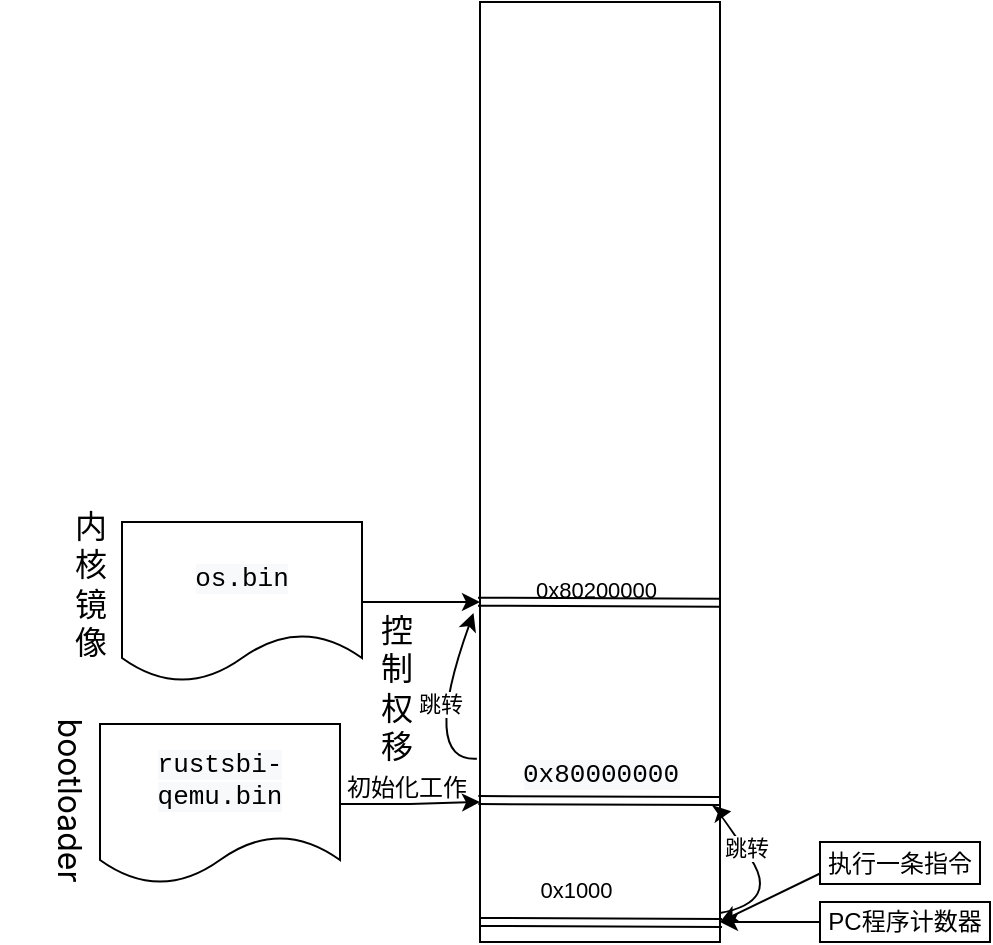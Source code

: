<mxfile version="24.3.0" type="github">
  <diagram name="第 1 页" id="7-k96jfnMAiJ8e-T-u9u">
    <mxGraphModel dx="1002" dy="569" grid="1" gridSize="10" guides="1" tooltips="1" connect="1" arrows="1" fold="1" page="1" pageScale="1" pageWidth="827" pageHeight="1169" math="0" shadow="0">
      <root>
        <mxCell id="0" />
        <mxCell id="1" parent="0" />
        <mxCell id="l_-t8NbUMLtEt77pQAXU-1" value="" style="rounded=0;whiteSpace=wrap;html=1;" vertex="1" parent="1">
          <mxGeometry x="310" y="30" width="120" height="470" as="geometry" />
        </mxCell>
        <mxCell id="l_-t8NbUMLtEt77pQAXU-11" style="edgeStyle=orthogonalEdgeStyle;rounded=0;orthogonalLoop=1;jettySize=auto;html=1;exitX=1;exitY=0.5;exitDx=0;exitDy=0;" edge="1" parent="1" source="l_-t8NbUMLtEt77pQAXU-2">
          <mxGeometry relative="1" as="geometry">
            <mxPoint x="310" y="430" as="targetPoint" />
          </mxGeometry>
        </mxCell>
        <mxCell id="l_-t8NbUMLtEt77pQAXU-2" value="&lt;span style=&quot;font-family: SFMono-Regular, Menlo, Consolas, Monaco, &amp;quot;Liberation Mono&amp;quot;, &amp;quot;Lucida Console&amp;quot;, monospace; font-size: 13px; text-align: start; background-color: rgb(248, 249, 251);&quot;&gt;rustsbi-qemu.bin&lt;/span&gt;" style="shape=document;whiteSpace=wrap;html=1;boundedLbl=1;" vertex="1" parent="1">
          <mxGeometry x="120" y="391" width="120" height="80" as="geometry" />
        </mxCell>
        <mxCell id="l_-t8NbUMLtEt77pQAXU-5" value="" style="shape=link;html=1;rounded=0;exitX=-0.007;exitY=0.849;exitDx=0;exitDy=0;exitPerimeter=0;" edge="1" parent="1" source="l_-t8NbUMLtEt77pQAXU-1">
          <mxGeometry width="100" relative="1" as="geometry">
            <mxPoint x="330" y="429.5" as="sourcePoint" />
            <mxPoint x="430" y="429.5" as="targetPoint" />
          </mxGeometry>
        </mxCell>
        <mxCell id="l_-t8NbUMLtEt77pQAXU-6" value="&lt;code style=&quot;font-family: var(--font-stack--monospace); font-size: var(--font-size--small--2); background: var(--color-inline-code-background); border-radius: 0.2em; padding: 0.1em 0.2em; border: 1px solid var(--color-background-border); text-align: start; text-wrap: wrap;&quot; class=&quot;docutils literal notranslate&quot;&gt;&lt;span class=&quot;pre&quot;&gt;0x80200000&lt;/span&gt;&lt;/code&gt;&lt;span style=&quot;font-family: -apple-system, BlinkMacSystemFont, &amp;quot;Segoe UI&amp;quot;, Helvetica, Arial, sans-serif, &amp;quot;Apple Color Emoji&amp;quot;, &amp;quot;Segoe UI Emoji&amp;quot;; font-size: medium; text-align: start; text-wrap: wrap;&quot;&gt;&amp;nbsp;&lt;/span&gt;" style="edgeLabel;html=1;align=center;verticalAlign=middle;resizable=0;points=[];" vertex="1" connectable="0" parent="l_-t8NbUMLtEt77pQAXU-5">
          <mxGeometry x="0.301" relative="1" as="geometry">
            <mxPoint x="-18" y="-108" as="offset" />
          </mxGeometry>
        </mxCell>
        <mxCell id="l_-t8NbUMLtEt77pQAXU-8" value="&lt;span style=&quot;font-family: -apple-system, BlinkMacSystemFont, &amp;quot;Segoe UI&amp;quot;, Helvetica, Arial, sans-serif, &amp;quot;Apple Color Emoji&amp;quot;, &amp;quot;Segoe UI Emoji&amp;quot;; font-size: medium; text-align: start; text-wrap: wrap; background-color: rgb(255, 255, 255);&quot;&gt;bootloader&amp;nbsp;&lt;/span&gt;" style="text;html=1;align=center;verticalAlign=middle;resizable=0;points=[];autosize=1;strokeColor=none;fillColor=none;rotation=90;" vertex="1" parent="1">
          <mxGeometry x="50" y="416" width="110" height="30" as="geometry" />
        </mxCell>
        <mxCell id="l_-t8NbUMLtEt77pQAXU-19" style="edgeStyle=orthogonalEdgeStyle;rounded=0;orthogonalLoop=1;jettySize=auto;html=1;exitX=1;exitY=0.5;exitDx=0;exitDy=0;" edge="1" parent="1" source="l_-t8NbUMLtEt77pQAXU-12">
          <mxGeometry relative="1" as="geometry">
            <mxPoint x="310" y="330" as="targetPoint" />
          </mxGeometry>
        </mxCell>
        <mxCell id="l_-t8NbUMLtEt77pQAXU-12" value="&lt;span style=&quot;font-family: SFMono-Regular, Menlo, Consolas, Monaco, &amp;quot;Liberation Mono&amp;quot;, &amp;quot;Lucida Console&amp;quot;, monospace; font-size: 13px; text-align: start; background-color: rgb(248, 249, 251);&quot;&gt;os.bin&lt;/span&gt;" style="shape=document;whiteSpace=wrap;html=1;boundedLbl=1;" vertex="1" parent="1">
          <mxGeometry x="131" y="290" width="120" height="80" as="geometry" />
        </mxCell>
        <mxCell id="l_-t8NbUMLtEt77pQAXU-13" value="&lt;div style=&quot;text-align: start;&quot;&gt;&lt;br&gt;&lt;/div&gt;" style="text;html=1;align=center;verticalAlign=middle;resizable=0;points=[];autosize=1;strokeColor=none;fillColor=none;" vertex="1" parent="1">
          <mxGeometry x="125" y="190" width="20" height="30" as="geometry" />
        </mxCell>
        <mxCell id="l_-t8NbUMLtEt77pQAXU-15" value="&lt;span style=&quot;font-family: -apple-system, BlinkMacSystemFont, &amp;quot;Segoe UI&amp;quot;, Helvetica, Arial, sans-serif, &amp;quot;Apple Color Emoji&amp;quot;, &amp;quot;Segoe UI Emoji&amp;quot;; font-size: medium; text-align: start; text-wrap: wrap; background-color: rgb(255, 255, 255);&quot;&gt;内核镜像&lt;/span&gt;" style="text;html=1;align=center;verticalAlign=middle;resizable=0;points=[];autosize=1;strokeColor=none;fillColor=none;" vertex="1" parent="1">
          <mxGeometry x="70" y="306" width="90" height="30" as="geometry" />
        </mxCell>
        <mxCell id="l_-t8NbUMLtEt77pQAXU-16" value="" style="shape=link;html=1;rounded=0;exitX=-0.007;exitY=0.849;exitDx=0;exitDy=0;exitPerimeter=0;" edge="1" parent="1">
          <mxGeometry width="100" relative="1" as="geometry">
            <mxPoint x="309" y="329.83" as="sourcePoint" />
            <mxPoint x="430" y="330.33" as="targetPoint" />
          </mxGeometry>
        </mxCell>
        <mxCell id="l_-t8NbUMLtEt77pQAXU-17" value="&lt;span style=&quot;font-family: SFMono-Regular, Menlo, Consolas, Monaco, &amp;quot;Liberation Mono&amp;quot;, &amp;quot;Lucida Console&amp;quot;, monospace; font-size: 13px; text-align: start; text-wrap: wrap; background-color: rgb(248, 249, 251);&quot;&gt;0x80000000&lt;/span&gt;" style="edgeLabel;html=1;align=center;verticalAlign=middle;resizable=0;points=[];" vertex="1" connectable="0" parent="l_-t8NbUMLtEt77pQAXU-16">
          <mxGeometry x="0.301" relative="1" as="geometry">
            <mxPoint x="-18" y="86" as="offset" />
          </mxGeometry>
        </mxCell>
        <mxCell id="l_-t8NbUMLtEt77pQAXU-20" value="" style="shape=link;html=1;rounded=0;exitX=-0.007;exitY=0.849;exitDx=0;exitDy=0;exitPerimeter=0;" edge="1" parent="1">
          <mxGeometry width="100" relative="1" as="geometry">
            <mxPoint x="310" y="490" as="sourcePoint" />
            <mxPoint x="431" y="490.5" as="targetPoint" />
          </mxGeometry>
        </mxCell>
        <mxCell id="l_-t8NbUMLtEt77pQAXU-21" value="&lt;code style=&quot;font-family: var(--font-stack--monospace); font-size: var(--font-size--small--2); background: var(--color-inline-code-background); border-radius: 0.2em; padding: 0.1em 0.2em; border: 1px solid var(--color-background-border); text-align: left; text-wrap: wrap;&quot; class=&quot;docutils literal notranslate&quot;&gt;&lt;span class=&quot;pre&quot;&gt;0x1000&lt;/span&gt;&lt;/code&gt;&lt;span style=&quot;font-family: -apple-system, BlinkMacSystemFont, &amp;quot;Segoe UI&amp;quot;, Helvetica, Arial, sans-serif, &amp;quot;Apple Color Emoji&amp;quot;, &amp;quot;Segoe UI Emoji&amp;quot;; font-size: medium; text-align: left; text-wrap: wrap;&quot;&gt;&amp;nbsp;&lt;/span&gt;" style="edgeLabel;html=1;align=center;verticalAlign=middle;resizable=0;points=[];" vertex="1" connectable="0" parent="l_-t8NbUMLtEt77pQAXU-20">
          <mxGeometry x="0.301" relative="1" as="geometry">
            <mxPoint x="-29" y="-19" as="offset" />
          </mxGeometry>
        </mxCell>
        <mxCell id="l_-t8NbUMLtEt77pQAXU-22" value="PC程序计数器" style="rounded=0;whiteSpace=wrap;html=1;" vertex="1" parent="1">
          <mxGeometry x="480" y="480" width="85" height="20" as="geometry" />
        </mxCell>
        <mxCell id="l_-t8NbUMLtEt77pQAXU-23" value="" style="endArrow=classic;html=1;rounded=0;exitX=0;exitY=0.5;exitDx=0;exitDy=0;" edge="1" parent="1" source="l_-t8NbUMLtEt77pQAXU-22">
          <mxGeometry width="50" height="50" relative="1" as="geometry">
            <mxPoint x="390" y="500" as="sourcePoint" />
            <mxPoint x="430" y="490" as="targetPoint" />
            <Array as="points" />
          </mxGeometry>
        </mxCell>
        <mxCell id="l_-t8NbUMLtEt77pQAXU-25" value="执行一条指令" style="rounded=0;whiteSpace=wrap;html=1;" vertex="1" parent="1">
          <mxGeometry x="480" y="450" width="80" height="21" as="geometry" />
        </mxCell>
        <mxCell id="l_-t8NbUMLtEt77pQAXU-26" value="" style="endArrow=classic;html=1;rounded=0;exitX=0;exitY=0.75;exitDx=0;exitDy=0;" edge="1" parent="1" source="l_-t8NbUMLtEt77pQAXU-25">
          <mxGeometry width="50" height="50" relative="1" as="geometry">
            <mxPoint x="390" y="500" as="sourcePoint" />
            <mxPoint x="430" y="490" as="targetPoint" />
          </mxGeometry>
        </mxCell>
        <mxCell id="l_-t8NbUMLtEt77pQAXU-28" value="" style="curved=1;endArrow=classic;html=1;rounded=0;entryX=1.047;entryY=0.861;entryDx=0;entryDy=0;entryPerimeter=0;" edge="1" parent="1" target="l_-t8NbUMLtEt77pQAXU-1">
          <mxGeometry width="50" height="50" relative="1" as="geometry">
            <mxPoint x="430" y="485.5" as="sourcePoint" />
            <mxPoint x="480" y="435.5" as="targetPoint" />
            <Array as="points">
              <mxPoint x="460" y="480" />
              <mxPoint x="430" y="435.5" />
            </Array>
          </mxGeometry>
        </mxCell>
        <mxCell id="l_-t8NbUMLtEt77pQAXU-29" value="跳转" style="edgeLabel;html=1;align=center;verticalAlign=middle;resizable=0;points=[];" vertex="1" connectable="0" parent="l_-t8NbUMLtEt77pQAXU-28">
          <mxGeometry x="0.387" y="-1" relative="1" as="geometry">
            <mxPoint as="offset" />
          </mxGeometry>
        </mxCell>
        <mxCell id="l_-t8NbUMLtEt77pQAXU-30" value="初始化工作" style="text;html=1;align=center;verticalAlign=middle;resizable=0;points=[];autosize=1;strokeColor=none;fillColor=none;" vertex="1" parent="1">
          <mxGeometry x="233" y="408" width="80" height="30" as="geometry" />
        </mxCell>
        <mxCell id="l_-t8NbUMLtEt77pQAXU-31" value="" style="curved=1;endArrow=classic;html=1;rounded=0;entryX=-0.027;entryY=0.65;entryDx=0;entryDy=0;entryPerimeter=0;exitX=-0.013;exitY=0.805;exitDx=0;exitDy=0;exitPerimeter=0;" edge="1" parent="1" source="l_-t8NbUMLtEt77pQAXU-1" target="l_-t8NbUMLtEt77pQAXU-1">
          <mxGeometry width="50" height="50" relative="1" as="geometry">
            <mxPoint x="307" y="420" as="sourcePoint" />
            <mxPoint x="360" y="370" as="targetPoint" />
            <Array as="points">
              <mxPoint x="280" y="410" />
            </Array>
          </mxGeometry>
        </mxCell>
        <mxCell id="l_-t8NbUMLtEt77pQAXU-32" value="跳转" style="edgeLabel;html=1;align=center;verticalAlign=middle;resizable=0;points=[];" vertex="1" connectable="0" parent="l_-t8NbUMLtEt77pQAXU-31">
          <mxGeometry x="0.095" y="1" relative="1" as="geometry">
            <mxPoint as="offset" />
          </mxGeometry>
        </mxCell>
        <mxCell id="l_-t8NbUMLtEt77pQAXU-33" value="&lt;span style=&quot;font-family: -apple-system, BlinkMacSystemFont, &amp;quot;Segoe UI&amp;quot;, Helvetica, Arial, sans-serif, &amp;quot;Apple Color Emoji&amp;quot;, &amp;quot;Segoe UI Emoji&amp;quot;; font-size: medium; text-align: left; text-wrap: wrap;&quot;&gt;控制权移&lt;/span&gt;" style="edgeLabel;html=1;align=center;verticalAlign=middle;resizable=0;points=[];" vertex="1" connectable="0" parent="l_-t8NbUMLtEt77pQAXU-31">
          <mxGeometry x="0.11" y="5" relative="1" as="geometry">
            <mxPoint x="-18" y="-6" as="offset" />
          </mxGeometry>
        </mxCell>
      </root>
    </mxGraphModel>
  </diagram>
</mxfile>
